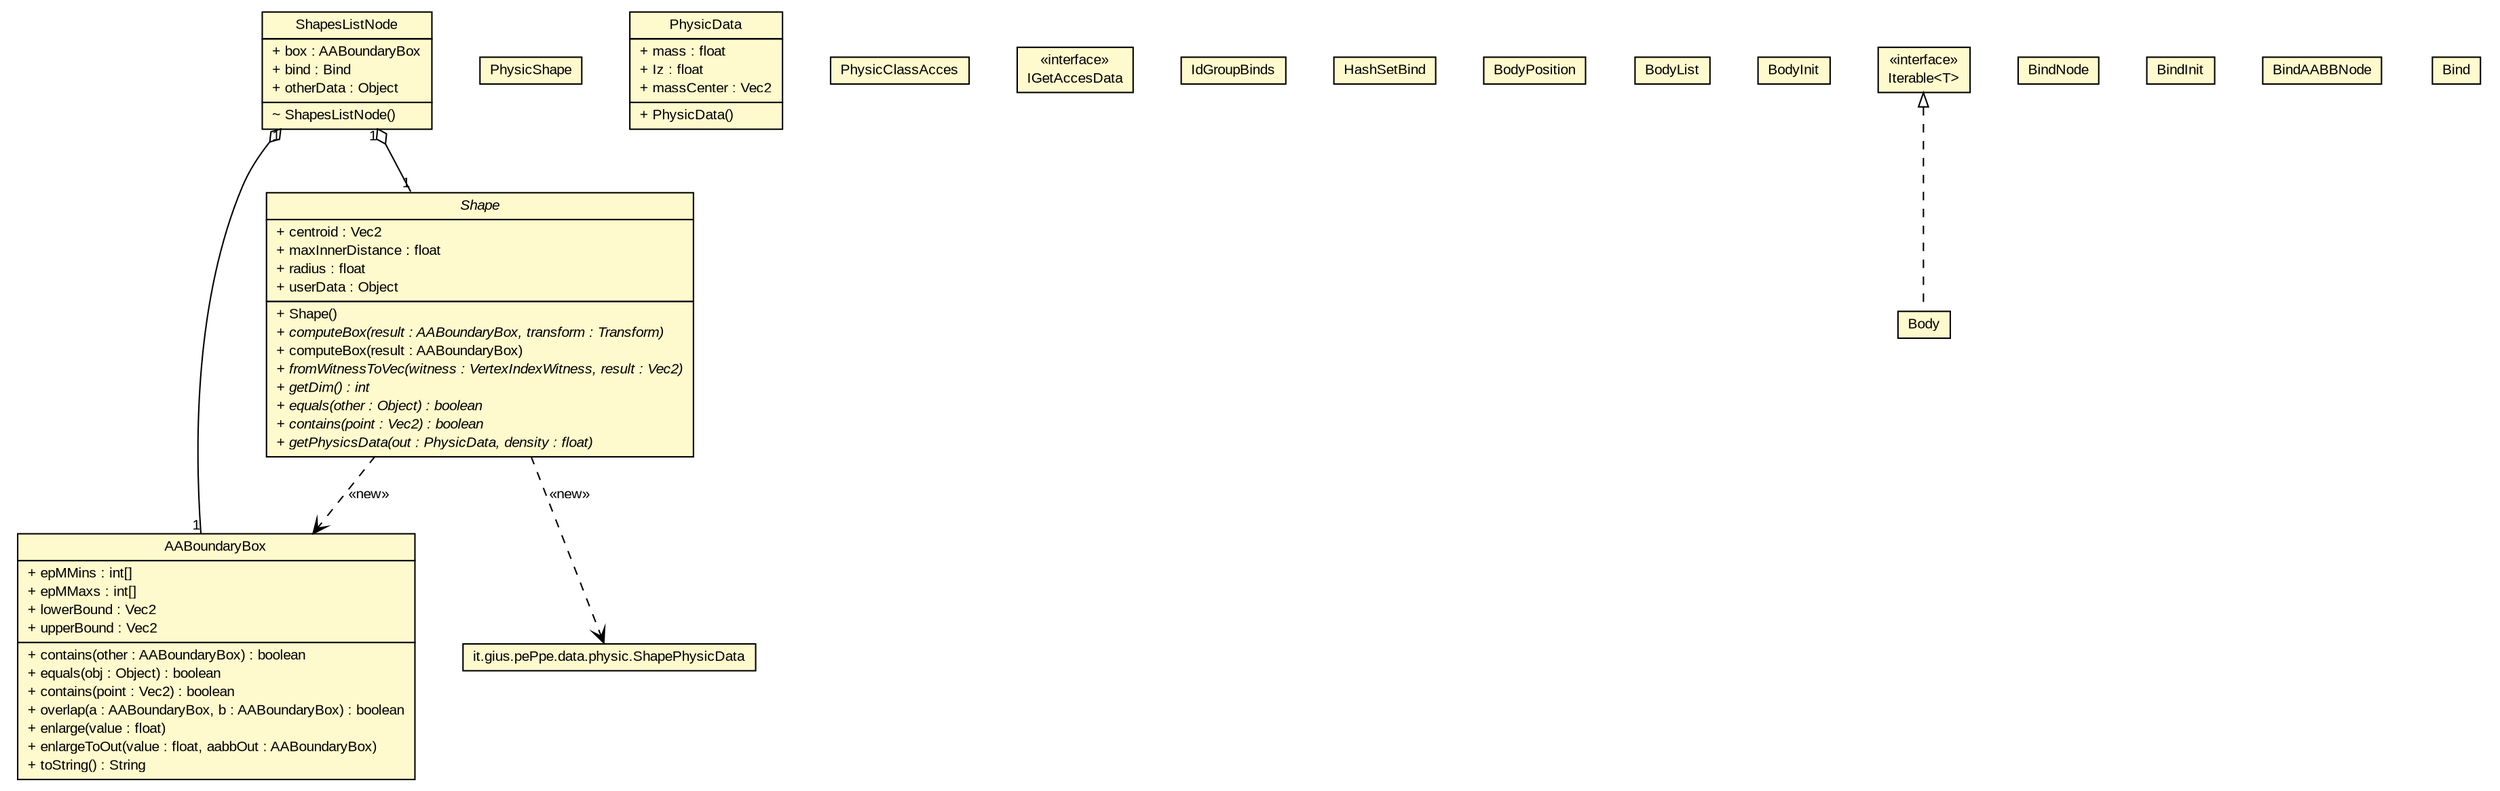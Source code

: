 #!/usr/local/bin/dot
#
# Class diagram 
# Generated by UMLGraph version 5.4 (http://www.umlgraph.org/)
#

digraph G {
	edge [fontname="arial",fontsize=10,labelfontname="arial",labelfontsize=10];
	node [fontname="arial",fontsize=10,shape=plaintext];
	nodesep=0.25;
	ranksep=0.5;
	// it.gius.pePpe.data.aabb.AABoundaryBox
	c179 [label=<<table title="it.gius.pePpe.data.aabb.AABoundaryBox" border="0" cellborder="1" cellspacing="0" cellpadding="2" port="p" bgcolor="LemonChiffon">
		<tr><td><table border="0" cellspacing="0" cellpadding="1">
<tr><td align="center" balign="center"> AABoundaryBox </td></tr>
		</table></td></tr>
		<tr><td><table border="0" cellspacing="0" cellpadding="1">
<tr><td align="left" balign="left"> + epMMins : int[] </td></tr>
<tr><td align="left" balign="left"> + epMMaxs : int[] </td></tr>
<tr><td align="left" balign="left"> + lowerBound : Vec2 </td></tr>
<tr><td align="left" balign="left"> + upperBound : Vec2 </td></tr>
		</table></td></tr>
		<tr><td><table border="0" cellspacing="0" cellpadding="1">
<tr><td align="left" balign="left"> + contains(other : AABoundaryBox) : boolean </td></tr>
<tr><td align="left" balign="left"> + equals(obj : Object) : boolean </td></tr>
<tr><td align="left" balign="left"> + contains(point : Vec2) : boolean </td></tr>
<tr><td align="left" balign="left"> + overlap(a : AABoundaryBox, b : AABoundaryBox) : boolean </td></tr>
<tr><td align="left" balign="left"> + enlarge(value : float) </td></tr>
<tr><td align="left" balign="left"> + enlargeToOut(value : float, aabbOut : AABoundaryBox) </td></tr>
<tr><td align="left" balign="left"> + toString() : String </td></tr>
		</table></td></tr>
		</table>>, URL="null", fontname="arial", fontcolor="black", fontsize=10.0];
	// it.gius.pePpe.data.physic.ShapesListNode
	c187 [label=<<table title="it.gius.pePpe.data.physic.ShapesListNode" border="0" cellborder="1" cellspacing="0" cellpadding="2" port="p" bgcolor="LemonChiffon">
		<tr><td><table border="0" cellspacing="0" cellpadding="1">
<tr><td align="center" balign="center"> ShapesListNode </td></tr>
		</table></td></tr>
		<tr><td><table border="0" cellspacing="0" cellpadding="1">
<tr><td align="left" balign="left"> + box : AABoundaryBox </td></tr>
<tr><td align="left" balign="left"> + bind : Bind </td></tr>
<tr><td align="left" balign="left"> + otherData : Object </td></tr>
		</table></td></tr>
		<tr><td><table border="0" cellspacing="0" cellpadding="1">
<tr><td align="left" balign="left"> ~ ShapesListNode() </td></tr>
		</table></td></tr>
		</table>>, URL="null", fontname="arial", fontcolor="black", fontsize=10.0];
	// it.gius.pePpe.data.physic.PhysicShape
	c188 [label=<<table title="it.gius.pePpe.data.physic.PhysicShape" border="0" cellborder="1" cellspacing="0" cellpadding="2" port="p" bgcolor="LemonChiffon">
		<tr><td><table border="0" cellspacing="0" cellpadding="1">
<tr><td align="center" balign="center"> PhysicShape </td></tr>
		</table></td></tr>
		</table>>, URL="null", fontname="arial", fontcolor="black", fontsize=10.0];
	// it.gius.pePpe.data.physic.PhysicData
	c189 [label=<<table title="it.gius.pePpe.data.physic.PhysicData" border="0" cellborder="1" cellspacing="0" cellpadding="2" port="p" bgcolor="LemonChiffon">
		<tr><td><table border="0" cellspacing="0" cellpadding="1">
<tr><td align="center" balign="center"> PhysicData </td></tr>
		</table></td></tr>
		<tr><td><table border="0" cellspacing="0" cellpadding="1">
<tr><td align="left" balign="left"> + mass : float </td></tr>
<tr><td align="left" balign="left"> + Iz : float </td></tr>
<tr><td align="left" balign="left"> + massCenter : Vec2 </td></tr>
		</table></td></tr>
		<tr><td><table border="0" cellspacing="0" cellpadding="1">
<tr><td align="left" balign="left"> + PhysicData() </td></tr>
		</table></td></tr>
		</table>>, URL="null", fontname="arial", fontcolor="black", fontsize=10.0];
	// it.gius.pePpe.data.physic.PhysicClassAcces
	c190 [label=<<table title="it.gius.pePpe.data.physic.PhysicClassAcces" border="0" cellborder="1" cellspacing="0" cellpadding="2" port="p" bgcolor="LemonChiffon">
		<tr><td><table border="0" cellspacing="0" cellpadding="1">
<tr><td align="center" balign="center"> PhysicClassAcces </td></tr>
		</table></td></tr>
		</table>>, URL="null", fontname="arial", fontcolor="black", fontsize=10.0];
	// it.gius.pePpe.data.physic.IGetAccesData
	c191 [label=<<table title="it.gius.pePpe.data.physic.IGetAccesData" border="0" cellborder="1" cellspacing="0" cellpadding="2" port="p" bgcolor="LemonChiffon">
		<tr><td><table border="0" cellspacing="0" cellpadding="1">
<tr><td align="center" balign="center"> &#171;interface&#187; </td></tr>
<tr><td align="center" balign="center"> IGetAccesData </td></tr>
		</table></td></tr>
		</table>>, URL="null", fontname="arial", fontcolor="black", fontsize=10.0];
	// it.gius.pePpe.data.physic.IdGroupBinds
	c192 [label=<<table title="it.gius.pePpe.data.physic.IdGroupBinds" border="0" cellborder="1" cellspacing="0" cellpadding="2" port="p" bgcolor="LemonChiffon">
		<tr><td><table border="0" cellspacing="0" cellpadding="1">
<tr><td align="center" balign="center"> IdGroupBinds </td></tr>
		</table></td></tr>
		</table>>, URL="null", fontname="arial", fontcolor="black", fontsize=10.0];
	// it.gius.pePpe.data.physic.HashSetBind
	c193 [label=<<table title="it.gius.pePpe.data.physic.HashSetBind" border="0" cellborder="1" cellspacing="0" cellpadding="2" port="p" bgcolor="LemonChiffon">
		<tr><td><table border="0" cellspacing="0" cellpadding="1">
<tr><td align="center" balign="center"> HashSetBind </td></tr>
		</table></td></tr>
		</table>>, URL="null", fontname="arial", fontcolor="black", fontsize=10.0];
	// it.gius.pePpe.data.physic.BodyPosition
	c194 [label=<<table title="it.gius.pePpe.data.physic.BodyPosition" border="0" cellborder="1" cellspacing="0" cellpadding="2" port="p" bgcolor="LemonChiffon">
		<tr><td><table border="0" cellspacing="0" cellpadding="1">
<tr><td align="center" balign="center"> BodyPosition </td></tr>
		</table></td></tr>
		</table>>, URL="null", fontname="arial", fontcolor="black", fontsize=10.0];
	// it.gius.pePpe.data.physic.BodyList
	c195 [label=<<table title="it.gius.pePpe.data.physic.BodyList" border="0" cellborder="1" cellspacing="0" cellpadding="2" port="p" bgcolor="LemonChiffon">
		<tr><td><table border="0" cellspacing="0" cellpadding="1">
<tr><td align="center" balign="center"> BodyList </td></tr>
		</table></td></tr>
		</table>>, URL="null", fontname="arial", fontcolor="black", fontsize=10.0];
	// it.gius.pePpe.data.physic.BodyInit
	c196 [label=<<table title="it.gius.pePpe.data.physic.BodyInit" border="0" cellborder="1" cellspacing="0" cellpadding="2" port="p" bgcolor="LemonChiffon">
		<tr><td><table border="0" cellspacing="0" cellpadding="1">
<tr><td align="center" balign="center"> BodyInit </td></tr>
		</table></td></tr>
		</table>>, URL="null", fontname="arial", fontcolor="black", fontsize=10.0];
	// it.gius.pePpe.data.physic.Body
	c197 [label=<<table title="it.gius.pePpe.data.physic.Body" border="0" cellborder="1" cellspacing="0" cellpadding="2" port="p" bgcolor="LemonChiffon">
		<tr><td><table border="0" cellspacing="0" cellpadding="1">
<tr><td align="center" balign="center"> Body </td></tr>
		</table></td></tr>
		</table>>, URL="null", fontname="arial", fontcolor="black", fontsize=10.0];
	// it.gius.pePpe.data.physic.BindNode
	c198 [label=<<table title="it.gius.pePpe.data.physic.BindNode" border="0" cellborder="1" cellspacing="0" cellpadding="2" port="p" bgcolor="LemonChiffon">
		<tr><td><table border="0" cellspacing="0" cellpadding="1">
<tr><td align="center" balign="center"> BindNode </td></tr>
		</table></td></tr>
		</table>>, URL="null", fontname="arial", fontcolor="black", fontsize=10.0];
	// it.gius.pePpe.data.physic.BindInit
	c199 [label=<<table title="it.gius.pePpe.data.physic.BindInit" border="0" cellborder="1" cellspacing="0" cellpadding="2" port="p" bgcolor="LemonChiffon">
		<tr><td><table border="0" cellspacing="0" cellpadding="1">
<tr><td align="center" balign="center"> BindInit </td></tr>
		</table></td></tr>
		</table>>, URL="null", fontname="arial", fontcolor="black", fontsize=10.0];
	// it.gius.pePpe.data.physic.BindAABBNode
	c200 [label=<<table title="it.gius.pePpe.data.physic.BindAABBNode" border="0" cellborder="1" cellspacing="0" cellpadding="2" port="p" bgcolor="LemonChiffon">
		<tr><td><table border="0" cellspacing="0" cellpadding="1">
<tr><td align="center" balign="center"> BindAABBNode </td></tr>
		</table></td></tr>
		</table>>, URL="null", fontname="arial", fontcolor="black", fontsize=10.0];
	// it.gius.pePpe.data.physic.Bind
	c201 [label=<<table title="it.gius.pePpe.data.physic.Bind" border="0" cellborder="1" cellspacing="0" cellpadding="2" port="p" bgcolor="LemonChiffon">
		<tr><td><table border="0" cellspacing="0" cellpadding="1">
<tr><td align="center" balign="center"> Bind </td></tr>
		</table></td></tr>
		</table>>, URL="null", fontname="arial", fontcolor="black", fontsize=10.0];
	// it.gius.pePpe.data.shapes.Shape
	c205 [label=<<table title="it.gius.pePpe.data.shapes.Shape" border="0" cellborder="1" cellspacing="0" cellpadding="2" port="p" bgcolor="LemonChiffon">
		<tr><td><table border="0" cellspacing="0" cellpadding="1">
<tr><td align="center" balign="center"><font face="arial italic"> Shape </font></td></tr>
		</table></td></tr>
		<tr><td><table border="0" cellspacing="0" cellpadding="1">
<tr><td align="left" balign="left"> + centroid : Vec2 </td></tr>
<tr><td align="left" balign="left"> + maxInnerDistance : float </td></tr>
<tr><td align="left" balign="left"> + radius : float </td></tr>
<tr><td align="left" balign="left"> + userData : Object </td></tr>
		</table></td></tr>
		<tr><td><table border="0" cellspacing="0" cellpadding="1">
<tr><td align="left" balign="left"> + Shape() </td></tr>
<tr><td align="left" balign="left"><font face="arial italic" point-size="10.0"> + computeBox(result : AABoundaryBox, transform : Transform) </font></td></tr>
<tr><td align="left" balign="left"> + computeBox(result : AABoundaryBox) </td></tr>
<tr><td align="left" balign="left"><font face="arial italic" point-size="10.0"> + fromWitnessToVec(witness : VertexIndexWitness, result : Vec2) </font></td></tr>
<tr><td align="left" balign="left"><font face="arial italic" point-size="10.0"> + getDim() : int </font></td></tr>
<tr><td align="left" balign="left"><font face="arial italic" point-size="10.0"> + equals(other : Object) : boolean </font></td></tr>
<tr><td align="left" balign="left"><font face="arial italic" point-size="10.0"> + contains(point : Vec2) : boolean </font></td></tr>
<tr><td align="left" balign="left"><font face="arial italic" point-size="10.0"> + getPhysicsData(out : PhysicData, density : float) </font></td></tr>
		</table></td></tr>
		</table>>, URL="null", fontname="arial", fontcolor="black", fontsize=10.0];
	// it.gius.pePpe.data.physic.ShapesListNode HAS it.gius.pePpe.data.aabb.AABoundaryBox
	c187:p -> c179:p [taillabel="1", label="", headlabel="1", fontname="arial", fontcolor="black", fontsize=10.0, color="black", arrowhead=none, arrowtail=ediamond, dir=both];
	// it.gius.pePpe.data.physic.ShapesListNode HAS it.gius.pePpe.data.shapes.Shape
	c187:p -> c205:p [taillabel="1", label="", headlabel="1", fontname="arial", fontcolor="black", fontsize=10.0, color="black", arrowhead=none, arrowtail=ediamond, dir=both];
	//it.gius.pePpe.data.physic.Body implements java.lang.Iterable<T>
	c227:p -> c197:p [dir=back,arrowtail=empty,style=dashed];
	// it.gius.pePpe.data.shapes.Shape DEPEND it.gius.pePpe.data.aabb.AABoundaryBox
	c205:p -> c179:p [taillabel="", label="&#171;new&#187;", headlabel="", fontname="arial", fontcolor="black", fontsize=10.0, color="black", arrowhead=open, style=dashed];
	// it.gius.pePpe.data.shapes.Shape DEPEND it.gius.pePpe.data.physic.ShapePhysicData
	c205:p -> c228:p [taillabel="", label="&#171;new&#187;", headlabel="", fontname="arial", fontcolor="black", fontsize=10.0, color="black", arrowhead=open, style=dashed];
	// it.gius.pePpe.data.physic.ShapePhysicData
	c228[label=<<table title="it.gius.pePpe.data.physic.ShapePhysicData" border="0" cellborder="1" cellspacing="0" cellpadding="2" port="p" bgcolor="LemonChiffon" href="http://java.sun.com/j2se/1.4.2/docs/api/it/gius/pePpe/data/physic/ShapePhysicData.html">
		<tr><td><table border="0" cellspacing="0" cellpadding="1">
<tr><td align="center" balign="center"> it.gius.pePpe.data.physic.ShapePhysicData </td></tr>
		</table></td></tr>
		</table>>, fontname="arial", fontcolor="black", fontsize=10.0];
	// java.lang.Iterable<T>
	c227 [label=<<table title="java.lang.Iterable" border="0" cellborder="1" cellspacing="0" cellpadding="2" port="p" bgcolor="LemonChiffon" href="http://java.sun.com/j2se/1.4.2/docs/api/java/lang/Iterable.html">
		<tr><td><table border="0" cellspacing="0" cellpadding="1">
<tr><td align="center" balign="center"> &#171;interface&#187; </td></tr>
<tr><td align="center" balign="center"> Iterable&lt;T&gt; </td></tr>
		</table></td></tr>
		</table>>, URL="http://java.sun.com/j2se/1.4.2/docs/api/java/lang/Iterable.html", fontname="arial", fontcolor="black", fontsize=10.0];
}

